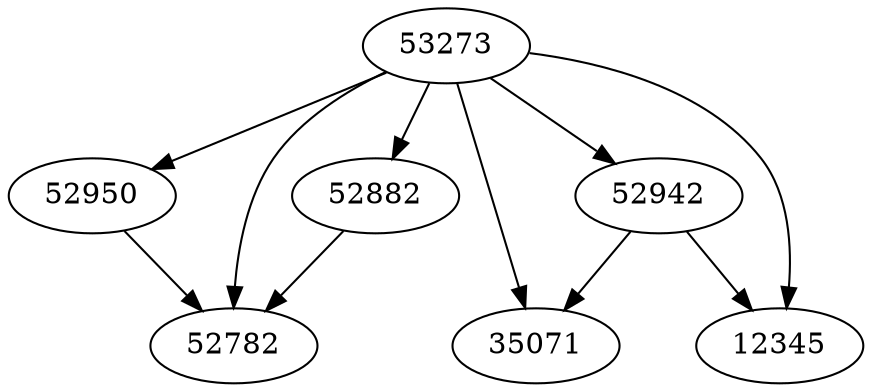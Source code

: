 digraph {
    "53273" -> {
        "52950" -> "52782"
        "52942" -> {
            "35071"
            "12345"
        }
        "52882" -> "52782"
    }
}